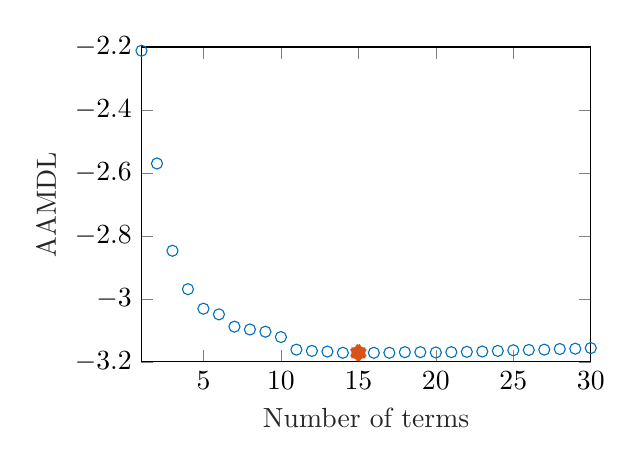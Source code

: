 % This file was created by matlab2tikz.
%
\definecolor{mycolor1}{rgb}{0.0,0.447,0.741}%
\definecolor{mycolor2}{rgb}{0.85,0.325,0.098}%
%
\begin{tikzpicture}

\begin{axis}[%
width=5.706cm,
height=4cm,
at={(0cm,0cm)},
scale only axis,
xmin=1,
xmax=30,
xlabel style={font=\color{white!15!black}},
xlabel={Number of terms},
ymin=-3.2,
ymax=-2.2,
ylabel style={font=\color{white!15!black}},
ylabel={AAMDL},
axis background/.style={fill=white}
]
\addplot [color=mycolor1, draw=none, mark=o, mark options={solid, mycolor1}, forget plot]
  table[row sep=crcr]{%
1	-2.212\\
2	-2.57\\
3	-2.847\\
4	-2.969\\
5	-3.031\\
6	-3.049\\
7	-3.088\\
8	-3.097\\
9	-3.104\\
10	-3.121\\
11	-3.161\\
12	-3.165\\
13	-3.167\\
14	-3.171\\
15	-3.171\\
16	-3.171\\
17	-3.171\\
18	-3.169\\
19	-3.169\\
20	-3.17\\
21	-3.169\\
22	-3.168\\
23	-3.167\\
24	-3.165\\
25	-3.163\\
26	-3.162\\
27	-3.161\\
28	-3.159\\
29	-3.158\\
30	-3.156\\
};
\addplot [color=mycolor2, line width=5.0pt, draw=none, mark=asterisk, mark options={solid, mycolor2}, forget plot]
  table[row sep=crcr]{%
15	-3.171\\
};
\end{axis}
\end{tikzpicture}%
